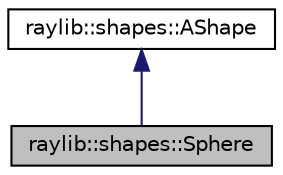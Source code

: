 digraph "raylib::shapes::Sphere"
{
 // LATEX_PDF_SIZE
  edge [fontname="Helvetica",fontsize="10",labelfontname="Helvetica",labelfontsize="10"];
  node [fontname="Helvetica",fontsize="10",shape=record];
  Node1 [label="raylib::shapes::Sphere",height=0.2,width=0.4,color="black", fillcolor="grey75", style="filled", fontcolor="black",tooltip="3D shape representing a sphere."];
  Node2 -> Node1 [dir="back",color="midnightblue",fontsize="10",style="solid",fontname="Helvetica"];
  Node2 [label="raylib::shapes::AShape",height=0.2,width=0.4,color="black", fillcolor="white", style="filled",URL="$classraylib_1_1shapes_1_1_a_shape.html",tooltip=" "];
}
